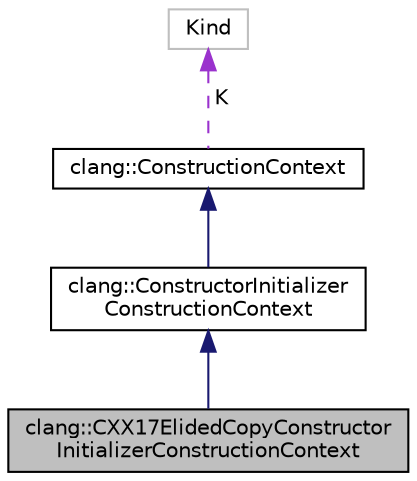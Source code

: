 digraph "clang::CXX17ElidedCopyConstructorInitializerConstructionContext"
{
 // LATEX_PDF_SIZE
  bgcolor="transparent";
  edge [fontname="Helvetica",fontsize="10",labelfontname="Helvetica",labelfontsize="10"];
  node [fontname="Helvetica",fontsize="10",shape=record];
  Node1 [label="clang::CXX17ElidedCopyConstructor\lInitializerConstructionContext",height=0.2,width=0.4,color="black", fillcolor="grey75", style="filled", fontcolor="black",tooltip="Represents construction into a field or a base class within a bigger object via a constructor initial..."];
  Node2 -> Node1 [dir="back",color="midnightblue",fontsize="10",style="solid",fontname="Helvetica"];
  Node2 [label="clang::ConstructorInitializer\lConstructionContext",height=0.2,width=0.4,color="black",URL="$classclang_1_1ConstructorInitializerConstructionContext.html",tooltip=" "];
  Node3 -> Node2 [dir="back",color="midnightblue",fontsize="10",style="solid",fontname="Helvetica"];
  Node3 [label="clang::ConstructionContext",height=0.2,width=0.4,color="black",URL="$classclang_1_1ConstructionContext.html",tooltip="ConstructionContext's subclasses describe different ways of constructing an object in C++."];
  Node4 -> Node3 [dir="back",color="darkorchid3",fontsize="10",style="dashed",label=" K" ,fontname="Helvetica"];
  Node4 [label="Kind",height=0.2,width=0.4,color="grey75",tooltip=" "];
}
